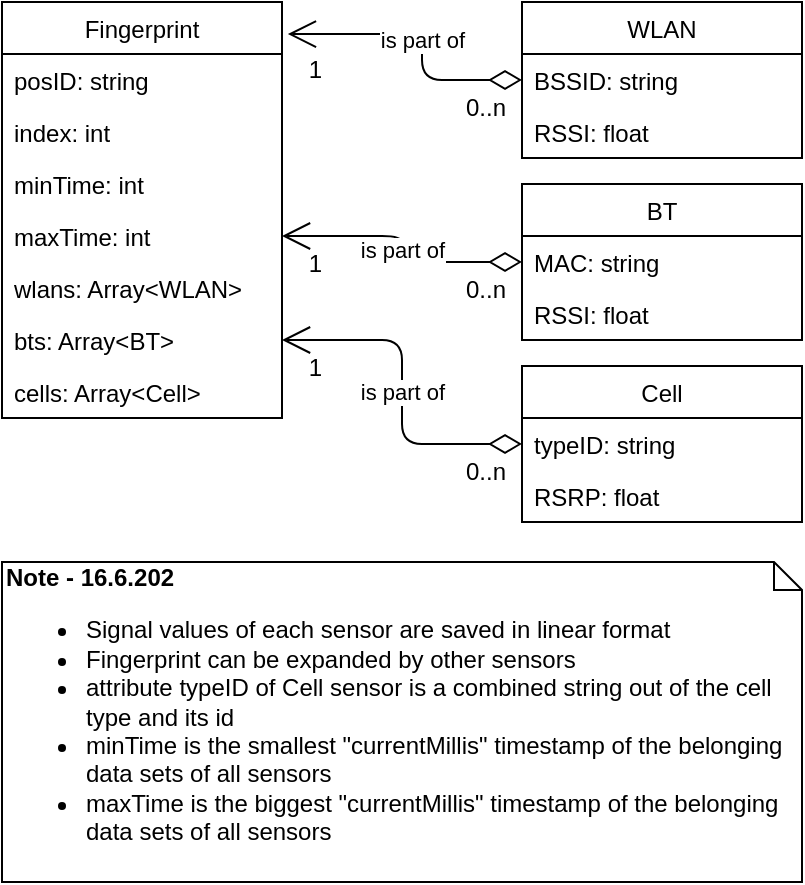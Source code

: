 <mxfile version="10.7.7" type="github"><diagram id="hsXK0ZTg5aDb8igJaRXI" name="Page-1"><mxGraphModel dx="1394" dy="836" grid="1" gridSize="10" guides="1" tooltips="1" connect="1" arrows="1" fold="1" page="1" pageScale="1" pageWidth="827" pageHeight="1169" math="0" shadow="0"><root><mxCell id="0"/><mxCell id="1" parent="0"/><mxCell id="2sE12vHcWyW5JANJEKeQ-1" value="Fingerprint" style="swimlane;fontStyle=0;childLayout=stackLayout;horizontal=1;startSize=26;fillColor=none;horizontalStack=0;resizeParent=1;resizeParentMax=0;resizeLast=0;collapsible=1;marginBottom=0;" vertex="1" parent="1"><mxGeometry x="80" y="40" width="140" height="208" as="geometry"/></mxCell><mxCell id="2sE12vHcWyW5JANJEKeQ-2" value="posID: string" style="text;strokeColor=none;fillColor=none;align=left;verticalAlign=top;spacingLeft=4;spacingRight=4;overflow=hidden;rotatable=0;points=[[0,0.5],[1,0.5]];portConstraint=eastwest;" vertex="1" parent="2sE12vHcWyW5JANJEKeQ-1"><mxGeometry y="26" width="140" height="26" as="geometry"/></mxCell><mxCell id="2sE12vHcWyW5JANJEKeQ-3" value="index: int" style="text;strokeColor=none;fillColor=none;align=left;verticalAlign=top;spacingLeft=4;spacingRight=4;overflow=hidden;rotatable=0;points=[[0,0.5],[1,0.5]];portConstraint=eastwest;" vertex="1" parent="2sE12vHcWyW5JANJEKeQ-1"><mxGeometry y="52" width="140" height="26" as="geometry"/></mxCell><mxCell id="2sE12vHcWyW5JANJEKeQ-5" value="minTime: int&#10;" style="text;strokeColor=none;fillColor=none;align=left;verticalAlign=top;spacingLeft=4;spacingRight=4;overflow=hidden;rotatable=0;points=[[0,0.5],[1,0.5]];portConstraint=eastwest;" vertex="1" parent="2sE12vHcWyW5JANJEKeQ-1"><mxGeometry y="78" width="140" height="26" as="geometry"/></mxCell><mxCell id="2sE12vHcWyW5JANJEKeQ-6" value="maxTime: int&#10;" style="text;strokeColor=none;fillColor=none;align=left;verticalAlign=top;spacingLeft=4;spacingRight=4;overflow=hidden;rotatable=0;points=[[0,0.5],[1,0.5]];portConstraint=eastwest;" vertex="1" parent="2sE12vHcWyW5JANJEKeQ-1"><mxGeometry y="104" width="140" height="26" as="geometry"/></mxCell><mxCell id="2sE12vHcWyW5JANJEKeQ-7" value="wlans: Array&lt;WLAN&gt;&#10;" style="text;strokeColor=none;fillColor=none;align=left;verticalAlign=top;spacingLeft=4;spacingRight=4;overflow=hidden;rotatable=0;points=[[0,0.5],[1,0.5]];portConstraint=eastwest;" vertex="1" parent="2sE12vHcWyW5JANJEKeQ-1"><mxGeometry y="130" width="140" height="26" as="geometry"/></mxCell><mxCell id="2sE12vHcWyW5JANJEKeQ-8" value="bts: Array&lt;BT&gt;&#10;" style="text;strokeColor=none;fillColor=none;align=left;verticalAlign=top;spacingLeft=4;spacingRight=4;overflow=hidden;rotatable=0;points=[[0,0.5],[1,0.5]];portConstraint=eastwest;" vertex="1" parent="2sE12vHcWyW5JANJEKeQ-1"><mxGeometry y="156" width="140" height="26" as="geometry"/></mxCell><mxCell id="2sE12vHcWyW5JANJEKeQ-4" value="cells: Array&lt;Cell&gt;&#10;" style="text;strokeColor=none;fillColor=none;align=left;verticalAlign=top;spacingLeft=4;spacingRight=4;overflow=hidden;rotatable=0;points=[[0,0.5],[1,0.5]];portConstraint=eastwest;" vertex="1" parent="2sE12vHcWyW5JANJEKeQ-1"><mxGeometry y="182" width="140" height="26" as="geometry"/></mxCell><mxCell id="2sE12vHcWyW5JANJEKeQ-9" value="WLAN" style="swimlane;fontStyle=0;childLayout=stackLayout;horizontal=1;startSize=26;fillColor=none;horizontalStack=0;resizeParent=1;resizeParentMax=0;resizeLast=0;collapsible=1;marginBottom=0;" vertex="1" parent="1"><mxGeometry x="340" y="40" width="140" height="78" as="geometry"/></mxCell><mxCell id="2sE12vHcWyW5JANJEKeQ-10" value="BSSID: string" style="text;strokeColor=none;fillColor=none;align=left;verticalAlign=top;spacingLeft=4;spacingRight=4;overflow=hidden;rotatable=0;points=[[0,0.5],[1,0.5]];portConstraint=eastwest;" vertex="1" parent="2sE12vHcWyW5JANJEKeQ-9"><mxGeometry y="26" width="140" height="26" as="geometry"/></mxCell><mxCell id="2sE12vHcWyW5JANJEKeQ-11" value="RSSI: float" style="text;strokeColor=none;fillColor=none;align=left;verticalAlign=top;spacingLeft=4;spacingRight=4;overflow=hidden;rotatable=0;points=[[0,0.5],[1,0.5]];portConstraint=eastwest;" vertex="1" parent="2sE12vHcWyW5JANJEKeQ-9"><mxGeometry y="52" width="140" height="26" as="geometry"/></mxCell><mxCell id="2sE12vHcWyW5JANJEKeQ-13" value="BT" style="swimlane;fontStyle=0;childLayout=stackLayout;horizontal=1;startSize=26;fillColor=none;horizontalStack=0;resizeParent=1;resizeParentMax=0;resizeLast=0;collapsible=1;marginBottom=0;" vertex="1" parent="1"><mxGeometry x="340" y="131" width="140" height="78" as="geometry"/></mxCell><mxCell id="2sE12vHcWyW5JANJEKeQ-14" value="MAC: string" style="text;strokeColor=none;fillColor=none;align=left;verticalAlign=top;spacingLeft=4;spacingRight=4;overflow=hidden;rotatable=0;points=[[0,0.5],[1,0.5]];portConstraint=eastwest;" vertex="1" parent="2sE12vHcWyW5JANJEKeQ-13"><mxGeometry y="26" width="140" height="26" as="geometry"/></mxCell><mxCell id="2sE12vHcWyW5JANJEKeQ-15" value="RSSI: float" style="text;strokeColor=none;fillColor=none;align=left;verticalAlign=top;spacingLeft=4;spacingRight=4;overflow=hidden;rotatable=0;points=[[0,0.5],[1,0.5]];portConstraint=eastwest;" vertex="1" parent="2sE12vHcWyW5JANJEKeQ-13"><mxGeometry y="52" width="140" height="26" as="geometry"/></mxCell><mxCell id="2sE12vHcWyW5JANJEKeQ-16" value="Cell" style="swimlane;fontStyle=0;childLayout=stackLayout;horizontal=1;startSize=26;fillColor=none;horizontalStack=0;resizeParent=1;resizeParentMax=0;resizeLast=0;collapsible=1;marginBottom=0;" vertex="1" parent="1"><mxGeometry x="340" y="222" width="140" height="78" as="geometry"/></mxCell><mxCell id="2sE12vHcWyW5JANJEKeQ-17" value="typeID: string" style="text;strokeColor=none;fillColor=none;align=left;verticalAlign=top;spacingLeft=4;spacingRight=4;overflow=hidden;rotatable=0;points=[[0,0.5],[1,0.5]];portConstraint=eastwest;" vertex="1" parent="2sE12vHcWyW5JANJEKeQ-16"><mxGeometry y="26" width="140" height="26" as="geometry"/></mxCell><mxCell id="2sE12vHcWyW5JANJEKeQ-18" value="RSRP: float" style="text;strokeColor=none;fillColor=none;align=left;verticalAlign=top;spacingLeft=4;spacingRight=4;overflow=hidden;rotatable=0;points=[[0,0.5],[1,0.5]];portConstraint=eastwest;" vertex="1" parent="2sE12vHcWyW5JANJEKeQ-16"><mxGeometry y="52" width="140" height="26" as="geometry"/></mxCell><mxCell id="2sE12vHcWyW5JANJEKeQ-20" value="is part of" style="endArrow=open;html=1;endSize=12;startArrow=diamondThin;startSize=14;startFill=0;edgeStyle=orthogonalEdgeStyle;exitX=0;exitY=0.5;exitDx=0;exitDy=0;entryX=1.021;entryY=0.077;entryDx=0;entryDy=0;entryPerimeter=0;" edge="1" parent="1" source="2sE12vHcWyW5JANJEKeQ-10" target="2sE12vHcWyW5JANJEKeQ-1"><mxGeometry relative="1" as="geometry"><mxPoint x="80" y="330" as="sourcePoint"/><mxPoint x="240" y="330" as="targetPoint"/><Array as="points"><mxPoint x="290" y="79"/><mxPoint x="290" y="56"/></Array></mxGeometry></mxCell><mxCell id="2sE12vHcWyW5JANJEKeQ-21" value="&lt;font style=&quot;font-size: 12px&quot;&gt;0..n&lt;/font&gt;" style="resizable=0;html=1;align=left;verticalAlign=top;labelBackgroundColor=#ffffff;fontSize=10;" connectable="0" vertex="1" parent="2sE12vHcWyW5JANJEKeQ-20"><mxGeometry x="-1" relative="1" as="geometry"><mxPoint x="-30" as="offset"/></mxGeometry></mxCell><mxCell id="2sE12vHcWyW5JANJEKeQ-22" value="&lt;font style=&quot;font-size: 12px&quot;&gt;1&lt;/font&gt;" style="resizable=0;html=1;align=right;verticalAlign=top;labelBackgroundColor=#ffffff;fontSize=10;" connectable="0" vertex="1" parent="2sE12vHcWyW5JANJEKeQ-20"><mxGeometry x="1" relative="1" as="geometry"><mxPoint x="17" y="4" as="offset"/></mxGeometry></mxCell><mxCell id="2sE12vHcWyW5JANJEKeQ-23" value="is part of" style="endArrow=open;html=1;endSize=12;startArrow=diamondThin;startSize=14;startFill=0;edgeStyle=orthogonalEdgeStyle;exitX=0;exitY=0.5;exitDx=0;exitDy=0;entryX=1;entryY=0.5;entryDx=0;entryDy=0;" edge="1" parent="1" source="2sE12vHcWyW5JANJEKeQ-14" target="2sE12vHcWyW5JANJEKeQ-6"><mxGeometry relative="1" as="geometry"><mxPoint x="80" y="330" as="sourcePoint"/><mxPoint x="240" y="330" as="targetPoint"/></mxGeometry></mxCell><mxCell id="2sE12vHcWyW5JANJEKeQ-24" value="&lt;font style=&quot;font-size: 12px&quot;&gt;0..n&lt;/font&gt;" style="resizable=0;html=1;align=left;verticalAlign=top;labelBackgroundColor=#ffffff;fontSize=10;" connectable="0" vertex="1" parent="2sE12vHcWyW5JANJEKeQ-23"><mxGeometry x="-1" relative="1" as="geometry"><mxPoint x="-30" as="offset"/></mxGeometry></mxCell><mxCell id="2sE12vHcWyW5JANJEKeQ-25" value="&lt;font style=&quot;font-size: 12px&quot;&gt;1&lt;/font&gt;" style="resizable=0;html=1;align=right;verticalAlign=top;labelBackgroundColor=#ffffff;fontSize=10;" connectable="0" vertex="1" parent="2sE12vHcWyW5JANJEKeQ-23"><mxGeometry x="1" relative="1" as="geometry"><mxPoint x="20" as="offset"/></mxGeometry></mxCell><mxCell id="2sE12vHcWyW5JANJEKeQ-27" value="is part of" style="endArrow=open;html=1;endSize=12;startArrow=diamondThin;startSize=14;startFill=0;edgeStyle=orthogonalEdgeStyle;exitX=0;exitY=0.5;exitDx=0;exitDy=0;entryX=1;entryY=0.5;entryDx=0;entryDy=0;" edge="1" parent="1" source="2sE12vHcWyW5JANJEKeQ-17" target="2sE12vHcWyW5JANJEKeQ-8"><mxGeometry relative="1" as="geometry"><mxPoint x="80" y="330" as="sourcePoint"/><mxPoint x="240" y="330" as="targetPoint"/></mxGeometry></mxCell><mxCell id="2sE12vHcWyW5JANJEKeQ-28" value="&lt;font style=&quot;font-size: 12px&quot;&gt;0..n&lt;/font&gt;" style="resizable=0;html=1;align=left;verticalAlign=top;labelBackgroundColor=#ffffff;fontSize=10;" connectable="0" vertex="1" parent="2sE12vHcWyW5JANJEKeQ-27"><mxGeometry x="-1" relative="1" as="geometry"><mxPoint x="-30" as="offset"/></mxGeometry></mxCell><mxCell id="2sE12vHcWyW5JANJEKeQ-29" value="&lt;font style=&quot;font-size: 12px&quot;&gt;1&lt;/font&gt;" style="resizable=0;html=1;align=right;verticalAlign=top;labelBackgroundColor=#ffffff;fontSize=10;" connectable="0" vertex="1" parent="2sE12vHcWyW5JANJEKeQ-27"><mxGeometry x="1" relative="1" as="geometry"><mxPoint x="20" as="offset"/></mxGeometry></mxCell><mxCell id="2sE12vHcWyW5JANJEKeQ-30" value="&lt;b&gt;Note - 16.6.202&lt;/b&gt;&lt;br&gt;&lt;ul&gt;&lt;li&gt;&lt;span&gt;Signal values of each sensor are saved in linear format&lt;/span&gt;&lt;/li&gt;&lt;li&gt;&lt;span&gt;Fingerprint can be expanded by other sensors&lt;/span&gt;&lt;/li&gt;&lt;li&gt;&lt;span&gt;attribute typeID of Cell sensor is a combined string out of the cell type and its id&lt;/span&gt;&lt;/li&gt;&lt;li&gt;minTime is the smallest &quot;currentMillis&quot; timestamp of the belonging data sets of all sensors&lt;/li&gt;&lt;li&gt;maxTime is the biggest &quot;currentMillis&quot; timestamp of the belonging data sets of all sensors&lt;/li&gt;&lt;/ul&gt;" style="shape=note;whiteSpace=wrap;html=1;size=14;verticalAlign=top;align=left;spacingTop=-6;" vertex="1" parent="1"><mxGeometry x="80" y="320" width="400" height="160" as="geometry"/></mxCell></root></mxGraphModel></diagram></mxfile>